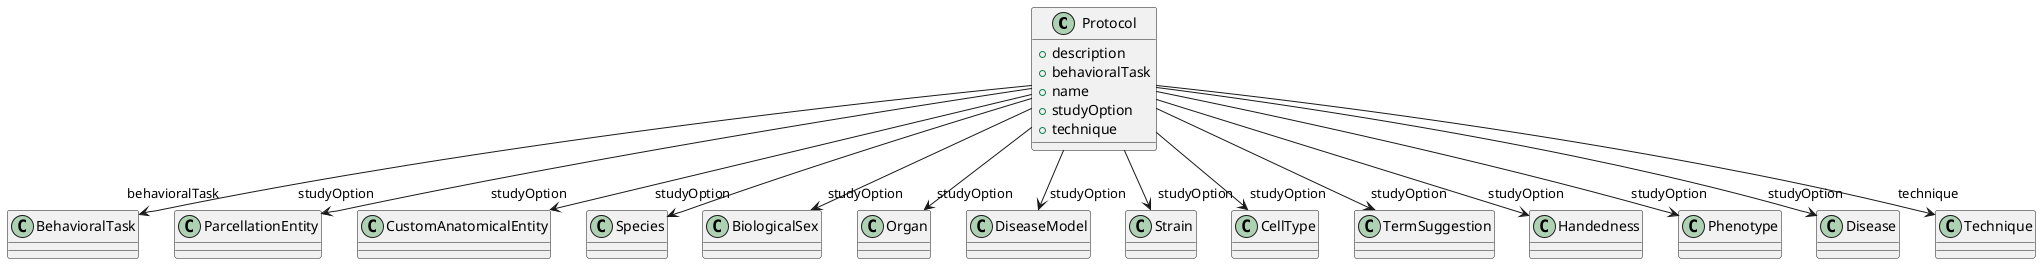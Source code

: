 @startuml
class Protocol {
+description
+behavioralTask
+name
+studyOption
+technique

}
Protocol -d-> "behavioralTask" BehavioralTask
Protocol -d-> "studyOption" ParcellationEntity
Protocol -d-> "studyOption" CustomAnatomicalEntity
Protocol -d-> "studyOption" Species
Protocol -d-> "studyOption" BiologicalSex
Protocol -d-> "studyOption" Organ
Protocol -d-> "studyOption" DiseaseModel
Protocol -d-> "studyOption" Strain
Protocol -d-> "studyOption" CellType
Protocol -d-> "studyOption" TermSuggestion
Protocol -d-> "studyOption" Handedness
Protocol -d-> "studyOption" Phenotype
Protocol -d-> "studyOption" Disease
Protocol -d-> "technique" Technique

@enduml